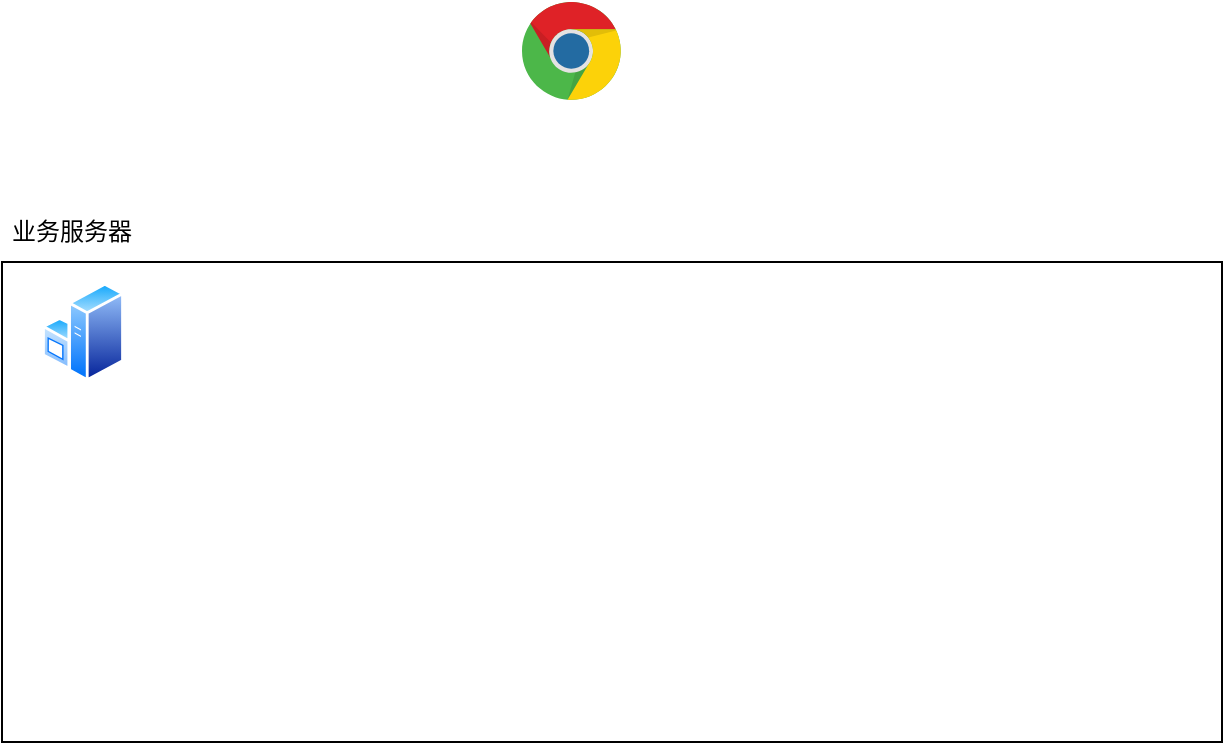 <mxfile version="24.4.4" type="github">
  <diagram name="第 1 页" id="W5Wc3xfpr3VdIwrCJjXk">
    <mxGraphModel dx="1434" dy="779" grid="1" gridSize="10" guides="1" tooltips="1" connect="1" arrows="1" fold="1" page="1" pageScale="1" pageWidth="827" pageHeight="1169" math="0" shadow="0">
      <root>
        <mxCell id="0" />
        <mxCell id="1" parent="0" />
        <mxCell id="zvQz8MGQaPYygYlWFjFh-3" value="" style="rounded=0;whiteSpace=wrap;html=1;" vertex="1" parent="1">
          <mxGeometry x="70" y="200" width="610" height="240" as="geometry" />
        </mxCell>
        <mxCell id="zvQz8MGQaPYygYlWFjFh-1" value="" style="dashed=0;outlineConnect=0;html=1;align=center;labelPosition=center;verticalLabelPosition=bottom;verticalAlign=top;shape=mxgraph.weblogos.chrome" vertex="1" parent="1">
          <mxGeometry x="330" y="70" width="50" height="50" as="geometry" />
        </mxCell>
        <mxCell id="zvQz8MGQaPYygYlWFjFh-2" value="" style="image;aspect=fixed;perimeter=ellipsePerimeter;html=1;align=center;shadow=0;dashed=0;spacingTop=3;image=img/lib/active_directory/windows_server.svg;" vertex="1" parent="1">
          <mxGeometry x="90" y="210" width="41" height="50" as="geometry" />
        </mxCell>
        <mxCell id="zvQz8MGQaPYygYlWFjFh-4" value="业务服务器" style="text;html=1;align=center;verticalAlign=middle;whiteSpace=wrap;rounded=0;" vertex="1" parent="1">
          <mxGeometry x="70" y="170" width="70" height="30" as="geometry" />
        </mxCell>
      </root>
    </mxGraphModel>
  </diagram>
</mxfile>
